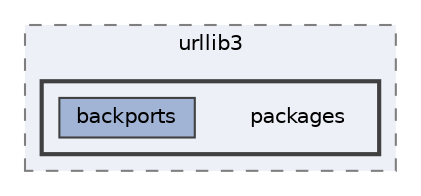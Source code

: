 digraph "C:/Users/LukeMabie/documents/Development/Password_Saver_Using_Django-master/venv/Lib/site-packages/pip/_vendor/urllib3/packages"
{
 // LATEX_PDF_SIZE
  bgcolor="transparent";
  edge [fontname=Helvetica,fontsize=10,labelfontname=Helvetica,labelfontsize=10];
  node [fontname=Helvetica,fontsize=10,shape=box,height=0.2,width=0.4];
  compound=true
  subgraph clusterdir_aa34faaa9fda7df4d73ec513a1a183ed {
    graph [ bgcolor="#edf0f7", pencolor="grey50", label="urllib3", fontname=Helvetica,fontsize=10 style="filled,dashed", URL="dir_aa34faaa9fda7df4d73ec513a1a183ed.html",tooltip=""]
  subgraph clusterdir_1d8333d2e07fa7351eacf005805f525c {
    graph [ bgcolor="#edf0f7", pencolor="grey25", label="", fontname=Helvetica,fontsize=10 style="filled,bold", URL="dir_1d8333d2e07fa7351eacf005805f525c.html",tooltip=""]
    dir_1d8333d2e07fa7351eacf005805f525c [shape=plaintext, label="packages"];
  dir_4ca0c5984b76bfa88deb589359cad0aa [label="backports", fillcolor="#a2b4d6", color="grey25", style="filled", URL="dir_4ca0c5984b76bfa88deb589359cad0aa.html",tooltip=""];
  }
  }
}
